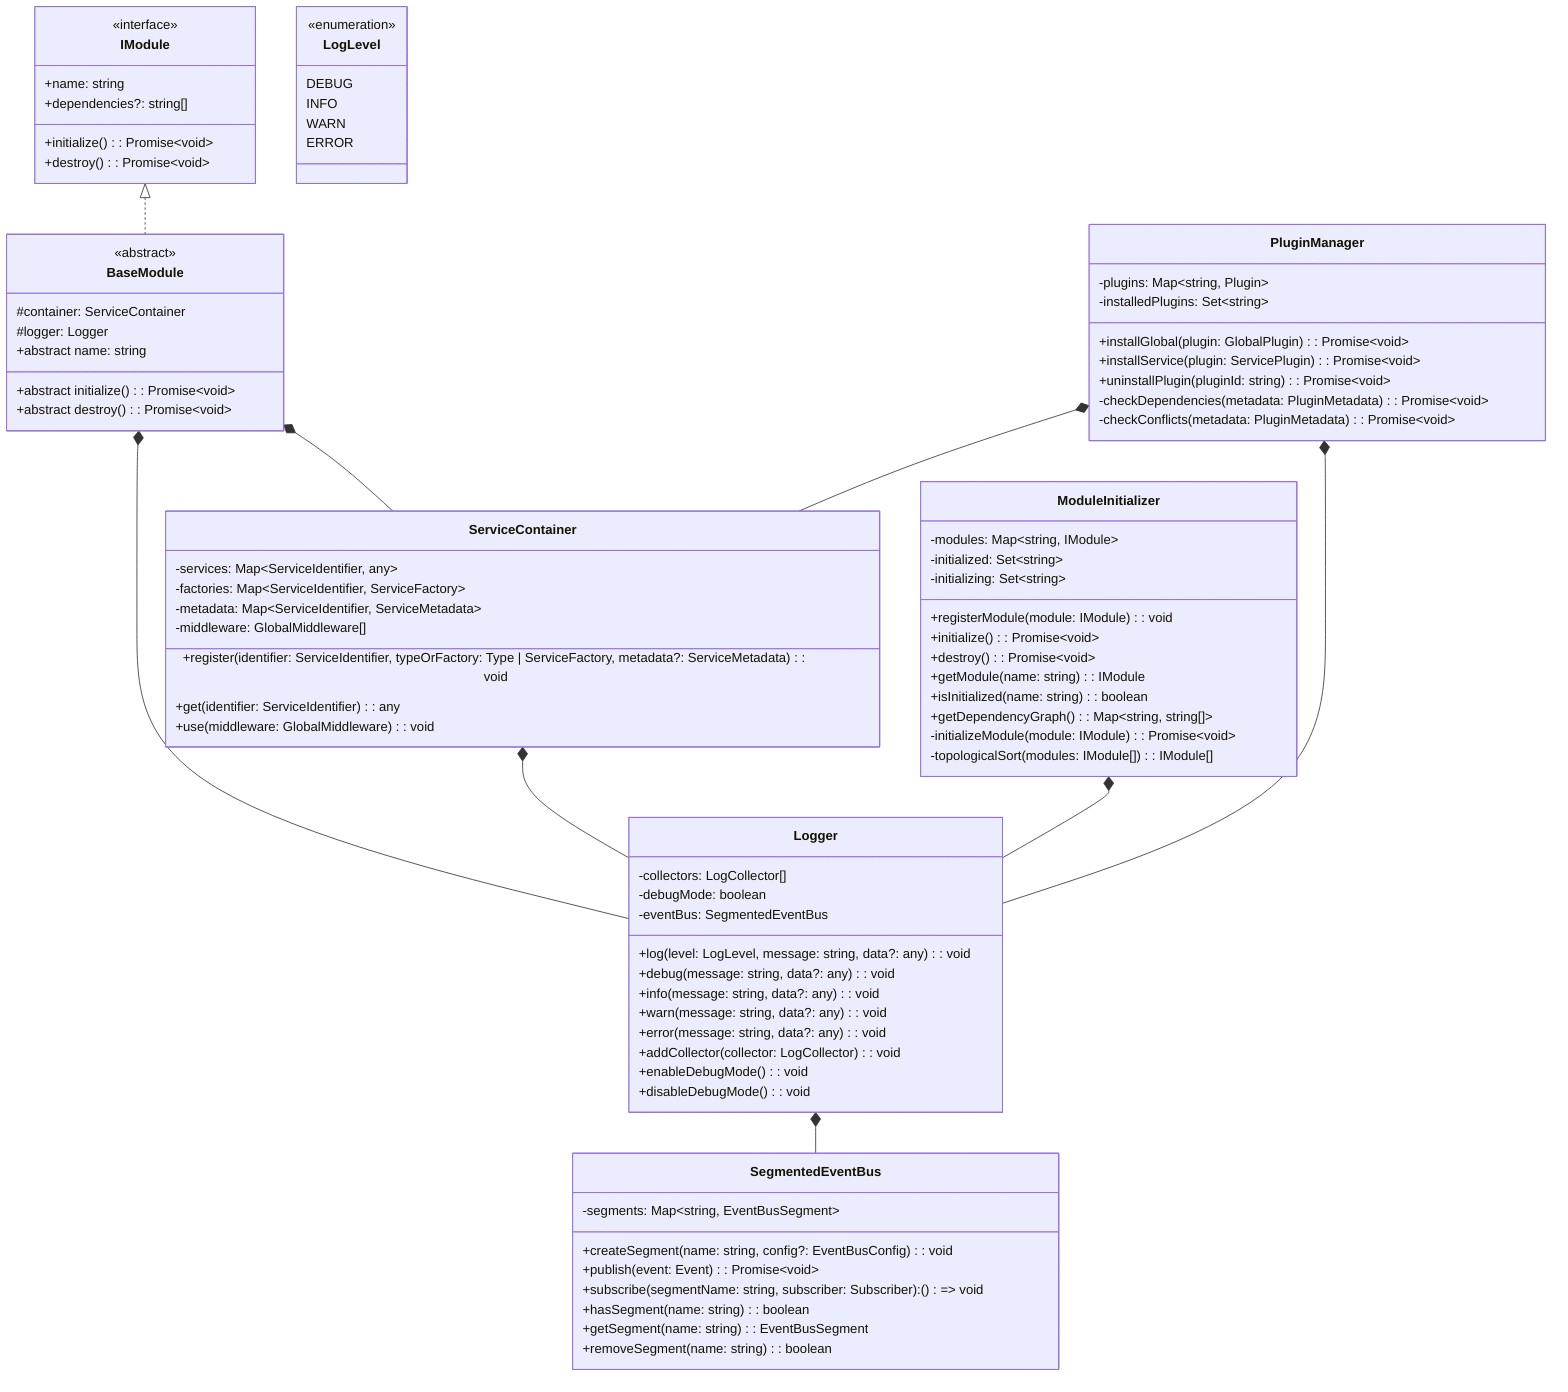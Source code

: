 classDiagram
    class IModule {
        <<interface>>
        +name: string
        +dependencies?: string[]
        +initialize(): Promise~void~
        +destroy(): Promise~void~
    }

    class BaseModule {
        <<abstract>>
        #container: ServiceContainer
        #logger: Logger
        +abstract name: string
        +abstract initialize(): Promise~void~
        +abstract destroy(): Promise~void~
    }

    class LogLevel {
        <<enumeration>>
        DEBUG
        INFO
        WARN
        ERROR
    }

    class Logger {
        -collectors: LogCollector[]
        -debugMode: boolean
        -eventBus: SegmentedEventBus
        +log(level: LogLevel, message: string, data?: any): void
        +debug(message: string, data?: any): void
        +info(message: string, data?: any): void
        +warn(message: string, data?: any): void
        +error(message: string, data?: any): void
        +addCollector(collector: LogCollector): void
        +enableDebugMode(): void
        +disableDebugMode(): void
    }

    class ServiceContainer {
        -services: Map~ServiceIdentifier, any~
        -factories: Map~ServiceIdentifier, ServiceFactory~
        -metadata: Map~ServiceIdentifier, ServiceMetadata~
        -middleware: GlobalMiddleware[]
        +register(identifier: ServiceIdentifier, typeOrFactory: Type | ServiceFactory, metadata?: ServiceMetadata): void
        +get(identifier: ServiceIdentifier): any
        +use(middleware: GlobalMiddleware): void
    }

    class SegmentedEventBus {
        -segments: Map~string, EventBusSegment~
        +createSegment(name: string, config?: EventBusConfig): void
        +publish(event: Event): Promise~void~
        +subscribe(segmentName: string, subscriber: Subscriber): () => void
        +hasSegment(name: string): boolean
        +getSegment(name: string): EventBusSegment
        +removeSegment(name: string): boolean
    }

    class ModuleInitializer {
        -modules: Map~string, IModule~
        -initialized: Set~string~
        -initializing: Set~string~
        +registerModule(module: IModule): void
        +initialize(): Promise~void~
        +destroy(): Promise~void~
        +getModule(name: string): IModule
        +isInitialized(name: string): boolean
        +getDependencyGraph(): Map~string, string[]~
        -initializeModule(module: IModule): Promise~void~
        -topologicalSort(modules: IModule[]): IModule[]
    }

    class PluginManager {
        -plugins: Map~string, Plugin~
        -installedPlugins: Set~string~
        +installGlobal(plugin: GlobalPlugin): Promise~void~
        +installService(plugin: ServicePlugin): Promise~void~
        +uninstallPlugin(pluginId: string): Promise~void~
        -checkDependencies(metadata: PluginMetadata): Promise~void~
        -checkConflicts(metadata: PluginMetadata): Promise~void~
    }

    IModule <|.. BaseModule
    BaseModule *-- ServiceContainer
    BaseModule *-- Logger
    ServiceContainer *-- Logger
    ModuleInitializer *-- Logger
    PluginManager *-- Logger
    PluginManager *-- ServiceContainer
    Logger *-- SegmentedEventBus